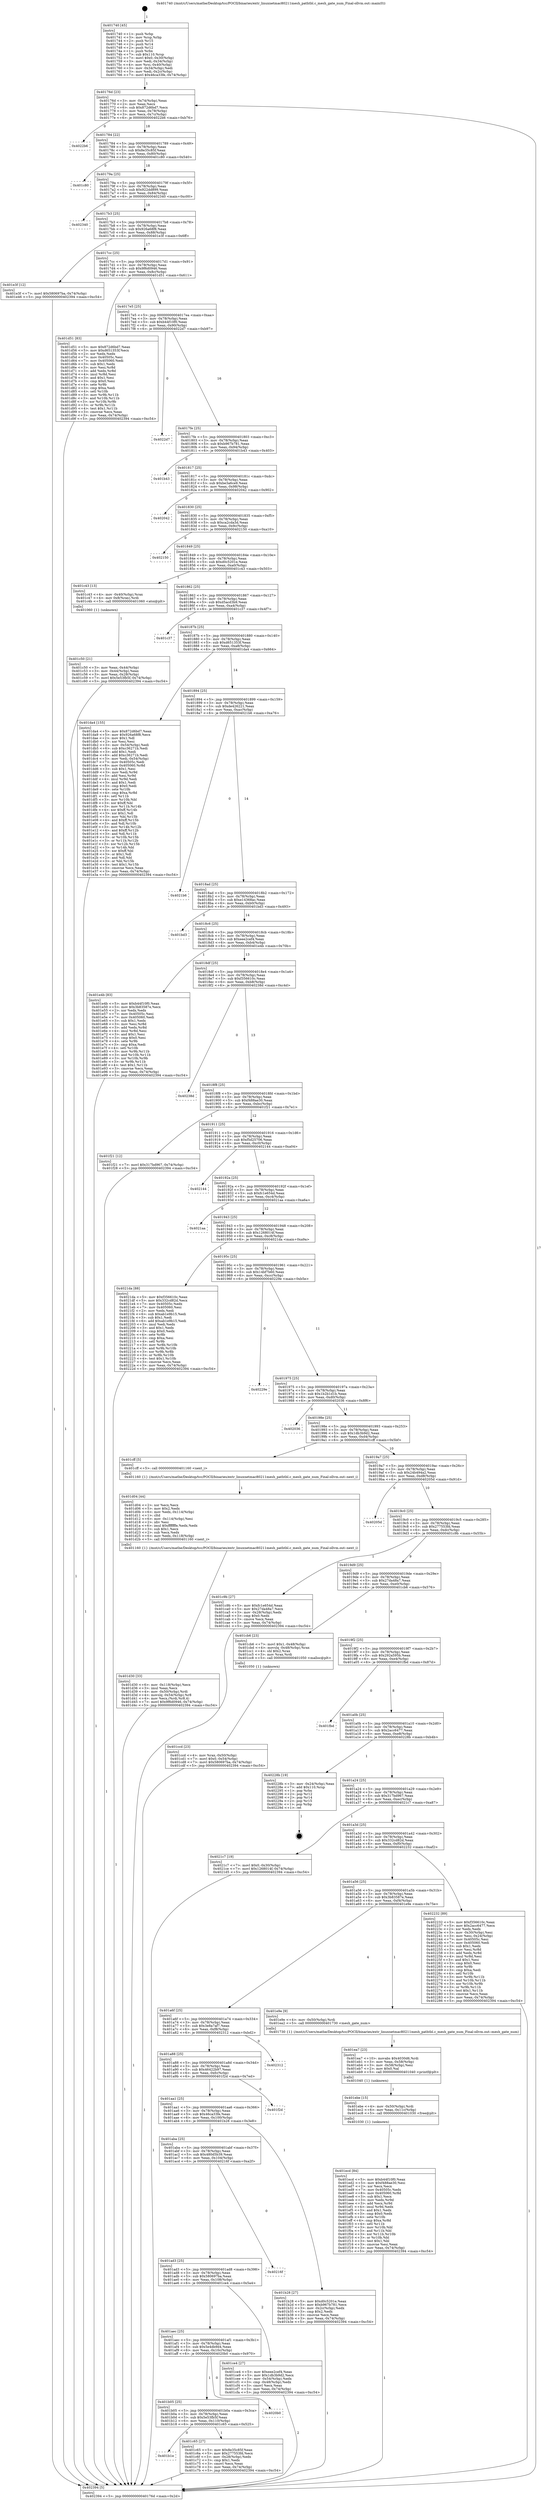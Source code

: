 digraph "0x401740" {
  label = "0x401740 (/mnt/c/Users/mathe/Desktop/tcc/POCII/binaries/extr_linuxnetmac80211mesh_pathtbl.c_mesh_gate_num_Final-ollvm.out::main(0))"
  labelloc = "t"
  node[shape=record]

  Entry [label="",width=0.3,height=0.3,shape=circle,fillcolor=black,style=filled]
  "0x40176d" [label="{
     0x40176d [23]\l
     | [instrs]\l
     &nbsp;&nbsp;0x40176d \<+3\>: mov -0x74(%rbp),%eax\l
     &nbsp;&nbsp;0x401770 \<+2\>: mov %eax,%ecx\l
     &nbsp;&nbsp;0x401772 \<+6\>: sub $0x872d6bd7,%ecx\l
     &nbsp;&nbsp;0x401778 \<+3\>: mov %eax,-0x78(%rbp)\l
     &nbsp;&nbsp;0x40177b \<+3\>: mov %ecx,-0x7c(%rbp)\l
     &nbsp;&nbsp;0x40177e \<+6\>: je 00000000004022b6 \<main+0xb76\>\l
  }"]
  "0x4022b6" [label="{
     0x4022b6\l
  }", style=dashed]
  "0x401784" [label="{
     0x401784 [22]\l
     | [instrs]\l
     &nbsp;&nbsp;0x401784 \<+5\>: jmp 0000000000401789 \<main+0x49\>\l
     &nbsp;&nbsp;0x401789 \<+3\>: mov -0x78(%rbp),%eax\l
     &nbsp;&nbsp;0x40178c \<+5\>: sub $0x8e35c85f,%eax\l
     &nbsp;&nbsp;0x401791 \<+3\>: mov %eax,-0x80(%rbp)\l
     &nbsp;&nbsp;0x401794 \<+6\>: je 0000000000401c80 \<main+0x540\>\l
  }"]
  Exit [label="",width=0.3,height=0.3,shape=circle,fillcolor=black,style=filled,peripheries=2]
  "0x401c80" [label="{
     0x401c80\l
  }", style=dashed]
  "0x40179a" [label="{
     0x40179a [25]\l
     | [instrs]\l
     &nbsp;&nbsp;0x40179a \<+5\>: jmp 000000000040179f \<main+0x5f\>\l
     &nbsp;&nbsp;0x40179f \<+3\>: mov -0x78(%rbp),%eax\l
     &nbsp;&nbsp;0x4017a2 \<+5\>: sub $0x922dd899,%eax\l
     &nbsp;&nbsp;0x4017a7 \<+6\>: mov %eax,-0x84(%rbp)\l
     &nbsp;&nbsp;0x4017ad \<+6\>: je 0000000000402340 \<main+0xc00\>\l
  }"]
  "0x401ecd" [label="{
     0x401ecd [84]\l
     | [instrs]\l
     &nbsp;&nbsp;0x401ecd \<+5\>: mov $0xb44f10f0,%eax\l
     &nbsp;&nbsp;0x401ed2 \<+5\>: mov $0xf488ae30,%esi\l
     &nbsp;&nbsp;0x401ed7 \<+2\>: xor %ecx,%ecx\l
     &nbsp;&nbsp;0x401ed9 \<+7\>: mov 0x40505c,%edx\l
     &nbsp;&nbsp;0x401ee0 \<+8\>: mov 0x405060,%r8d\l
     &nbsp;&nbsp;0x401ee8 \<+3\>: sub $0x1,%ecx\l
     &nbsp;&nbsp;0x401eeb \<+3\>: mov %edx,%r9d\l
     &nbsp;&nbsp;0x401eee \<+3\>: add %ecx,%r9d\l
     &nbsp;&nbsp;0x401ef1 \<+4\>: imul %r9d,%edx\l
     &nbsp;&nbsp;0x401ef5 \<+3\>: and $0x1,%edx\l
     &nbsp;&nbsp;0x401ef8 \<+3\>: cmp $0x0,%edx\l
     &nbsp;&nbsp;0x401efb \<+4\>: sete %r10b\l
     &nbsp;&nbsp;0x401eff \<+4\>: cmp $0xa,%r8d\l
     &nbsp;&nbsp;0x401f03 \<+4\>: setl %r11b\l
     &nbsp;&nbsp;0x401f07 \<+3\>: mov %r10b,%bl\l
     &nbsp;&nbsp;0x401f0a \<+3\>: and %r11b,%bl\l
     &nbsp;&nbsp;0x401f0d \<+3\>: xor %r11b,%r10b\l
     &nbsp;&nbsp;0x401f10 \<+3\>: or %r10b,%bl\l
     &nbsp;&nbsp;0x401f13 \<+3\>: test $0x1,%bl\l
     &nbsp;&nbsp;0x401f16 \<+3\>: cmovne %esi,%eax\l
     &nbsp;&nbsp;0x401f19 \<+3\>: mov %eax,-0x74(%rbp)\l
     &nbsp;&nbsp;0x401f1c \<+5\>: jmp 0000000000402394 \<main+0xc54\>\l
  }"]
  "0x402340" [label="{
     0x402340\l
  }", style=dashed]
  "0x4017b3" [label="{
     0x4017b3 [25]\l
     | [instrs]\l
     &nbsp;&nbsp;0x4017b3 \<+5\>: jmp 00000000004017b8 \<main+0x78\>\l
     &nbsp;&nbsp;0x4017b8 \<+3\>: mov -0x78(%rbp),%eax\l
     &nbsp;&nbsp;0x4017bb \<+5\>: sub $0x926a68f8,%eax\l
     &nbsp;&nbsp;0x4017c0 \<+6\>: mov %eax,-0x88(%rbp)\l
     &nbsp;&nbsp;0x4017c6 \<+6\>: je 0000000000401e3f \<main+0x6ff\>\l
  }"]
  "0x401ebe" [label="{
     0x401ebe [15]\l
     | [instrs]\l
     &nbsp;&nbsp;0x401ebe \<+4\>: mov -0x50(%rbp),%rdi\l
     &nbsp;&nbsp;0x401ec2 \<+6\>: mov %eax,-0x11c(%rbp)\l
     &nbsp;&nbsp;0x401ec8 \<+5\>: call 0000000000401030 \<free@plt\>\l
     | [calls]\l
     &nbsp;&nbsp;0x401030 \{1\} (unknown)\l
  }"]
  "0x401e3f" [label="{
     0x401e3f [12]\l
     | [instrs]\l
     &nbsp;&nbsp;0x401e3f \<+7\>: movl $0x580697ba,-0x74(%rbp)\l
     &nbsp;&nbsp;0x401e46 \<+5\>: jmp 0000000000402394 \<main+0xc54\>\l
  }"]
  "0x4017cc" [label="{
     0x4017cc [25]\l
     | [instrs]\l
     &nbsp;&nbsp;0x4017cc \<+5\>: jmp 00000000004017d1 \<main+0x91\>\l
     &nbsp;&nbsp;0x4017d1 \<+3\>: mov -0x78(%rbp),%eax\l
     &nbsp;&nbsp;0x4017d4 \<+5\>: sub $0x9f6d0946,%eax\l
     &nbsp;&nbsp;0x4017d9 \<+6\>: mov %eax,-0x8c(%rbp)\l
     &nbsp;&nbsp;0x4017df \<+6\>: je 0000000000401d51 \<main+0x611\>\l
  }"]
  "0x401ea7" [label="{
     0x401ea7 [23]\l
     | [instrs]\l
     &nbsp;&nbsp;0x401ea7 \<+10\>: movabs $0x4030d6,%rdi\l
     &nbsp;&nbsp;0x401eb1 \<+3\>: mov %eax,-0x58(%rbp)\l
     &nbsp;&nbsp;0x401eb4 \<+3\>: mov -0x58(%rbp),%esi\l
     &nbsp;&nbsp;0x401eb7 \<+2\>: mov $0x0,%al\l
     &nbsp;&nbsp;0x401eb9 \<+5\>: call 0000000000401040 \<printf@plt\>\l
     | [calls]\l
     &nbsp;&nbsp;0x401040 \{1\} (unknown)\l
  }"]
  "0x401d51" [label="{
     0x401d51 [83]\l
     | [instrs]\l
     &nbsp;&nbsp;0x401d51 \<+5\>: mov $0x872d6bd7,%eax\l
     &nbsp;&nbsp;0x401d56 \<+5\>: mov $0xd651353f,%ecx\l
     &nbsp;&nbsp;0x401d5b \<+2\>: xor %edx,%edx\l
     &nbsp;&nbsp;0x401d5d \<+7\>: mov 0x40505c,%esi\l
     &nbsp;&nbsp;0x401d64 \<+7\>: mov 0x405060,%edi\l
     &nbsp;&nbsp;0x401d6b \<+3\>: sub $0x1,%edx\l
     &nbsp;&nbsp;0x401d6e \<+3\>: mov %esi,%r8d\l
     &nbsp;&nbsp;0x401d71 \<+3\>: add %edx,%r8d\l
     &nbsp;&nbsp;0x401d74 \<+4\>: imul %r8d,%esi\l
     &nbsp;&nbsp;0x401d78 \<+3\>: and $0x1,%esi\l
     &nbsp;&nbsp;0x401d7b \<+3\>: cmp $0x0,%esi\l
     &nbsp;&nbsp;0x401d7e \<+4\>: sete %r9b\l
     &nbsp;&nbsp;0x401d82 \<+3\>: cmp $0xa,%edi\l
     &nbsp;&nbsp;0x401d85 \<+4\>: setl %r10b\l
     &nbsp;&nbsp;0x401d89 \<+3\>: mov %r9b,%r11b\l
     &nbsp;&nbsp;0x401d8c \<+3\>: and %r10b,%r11b\l
     &nbsp;&nbsp;0x401d8f \<+3\>: xor %r10b,%r9b\l
     &nbsp;&nbsp;0x401d92 \<+3\>: or %r9b,%r11b\l
     &nbsp;&nbsp;0x401d95 \<+4\>: test $0x1,%r11b\l
     &nbsp;&nbsp;0x401d99 \<+3\>: cmovne %ecx,%eax\l
     &nbsp;&nbsp;0x401d9c \<+3\>: mov %eax,-0x74(%rbp)\l
     &nbsp;&nbsp;0x401d9f \<+5\>: jmp 0000000000402394 \<main+0xc54\>\l
  }"]
  "0x4017e5" [label="{
     0x4017e5 [25]\l
     | [instrs]\l
     &nbsp;&nbsp;0x4017e5 \<+5\>: jmp 00000000004017ea \<main+0xaa\>\l
     &nbsp;&nbsp;0x4017ea \<+3\>: mov -0x78(%rbp),%eax\l
     &nbsp;&nbsp;0x4017ed \<+5\>: sub $0xb44f10f0,%eax\l
     &nbsp;&nbsp;0x4017f2 \<+6\>: mov %eax,-0x90(%rbp)\l
     &nbsp;&nbsp;0x4017f8 \<+6\>: je 00000000004022d7 \<main+0xb97\>\l
  }"]
  "0x401d30" [label="{
     0x401d30 [33]\l
     | [instrs]\l
     &nbsp;&nbsp;0x401d30 \<+6\>: mov -0x118(%rbp),%ecx\l
     &nbsp;&nbsp;0x401d36 \<+3\>: imul %eax,%ecx\l
     &nbsp;&nbsp;0x401d39 \<+4\>: mov -0x50(%rbp),%rdi\l
     &nbsp;&nbsp;0x401d3d \<+4\>: movslq -0x54(%rbp),%r8\l
     &nbsp;&nbsp;0x401d41 \<+4\>: mov %ecx,(%rdi,%r8,4)\l
     &nbsp;&nbsp;0x401d45 \<+7\>: movl $0x9f6d0946,-0x74(%rbp)\l
     &nbsp;&nbsp;0x401d4c \<+5\>: jmp 0000000000402394 \<main+0xc54\>\l
  }"]
  "0x4022d7" [label="{
     0x4022d7\l
  }", style=dashed]
  "0x4017fe" [label="{
     0x4017fe [25]\l
     | [instrs]\l
     &nbsp;&nbsp;0x4017fe \<+5\>: jmp 0000000000401803 \<main+0xc3\>\l
     &nbsp;&nbsp;0x401803 \<+3\>: mov -0x78(%rbp),%eax\l
     &nbsp;&nbsp;0x401806 \<+5\>: sub $0xb967b781,%eax\l
     &nbsp;&nbsp;0x40180b \<+6\>: mov %eax,-0x94(%rbp)\l
     &nbsp;&nbsp;0x401811 \<+6\>: je 0000000000401b43 \<main+0x403\>\l
  }"]
  "0x401d04" [label="{
     0x401d04 [44]\l
     | [instrs]\l
     &nbsp;&nbsp;0x401d04 \<+2\>: xor %ecx,%ecx\l
     &nbsp;&nbsp;0x401d06 \<+5\>: mov $0x2,%edx\l
     &nbsp;&nbsp;0x401d0b \<+6\>: mov %edx,-0x114(%rbp)\l
     &nbsp;&nbsp;0x401d11 \<+1\>: cltd\l
     &nbsp;&nbsp;0x401d12 \<+6\>: mov -0x114(%rbp),%esi\l
     &nbsp;&nbsp;0x401d18 \<+2\>: idiv %esi\l
     &nbsp;&nbsp;0x401d1a \<+6\>: imul $0xfffffffe,%edx,%edx\l
     &nbsp;&nbsp;0x401d20 \<+3\>: sub $0x1,%ecx\l
     &nbsp;&nbsp;0x401d23 \<+2\>: sub %ecx,%edx\l
     &nbsp;&nbsp;0x401d25 \<+6\>: mov %edx,-0x118(%rbp)\l
     &nbsp;&nbsp;0x401d2b \<+5\>: call 0000000000401160 \<next_i\>\l
     | [calls]\l
     &nbsp;&nbsp;0x401160 \{1\} (/mnt/c/Users/mathe/Desktop/tcc/POCII/binaries/extr_linuxnetmac80211mesh_pathtbl.c_mesh_gate_num_Final-ollvm.out::next_i)\l
  }"]
  "0x401b43" [label="{
     0x401b43\l
  }", style=dashed]
  "0x401817" [label="{
     0x401817 [25]\l
     | [instrs]\l
     &nbsp;&nbsp;0x401817 \<+5\>: jmp 000000000040181c \<main+0xdc\>\l
     &nbsp;&nbsp;0x40181c \<+3\>: mov -0x78(%rbp),%eax\l
     &nbsp;&nbsp;0x40181f \<+5\>: sub $0xbe3a6ce9,%eax\l
     &nbsp;&nbsp;0x401824 \<+6\>: mov %eax,-0x98(%rbp)\l
     &nbsp;&nbsp;0x40182a \<+6\>: je 0000000000402042 \<main+0x902\>\l
  }"]
  "0x401ccd" [label="{
     0x401ccd [23]\l
     | [instrs]\l
     &nbsp;&nbsp;0x401ccd \<+4\>: mov %rax,-0x50(%rbp)\l
     &nbsp;&nbsp;0x401cd1 \<+7\>: movl $0x0,-0x54(%rbp)\l
     &nbsp;&nbsp;0x401cd8 \<+7\>: movl $0x580697ba,-0x74(%rbp)\l
     &nbsp;&nbsp;0x401cdf \<+5\>: jmp 0000000000402394 \<main+0xc54\>\l
  }"]
  "0x402042" [label="{
     0x402042\l
  }", style=dashed]
  "0x401830" [label="{
     0x401830 [25]\l
     | [instrs]\l
     &nbsp;&nbsp;0x401830 \<+5\>: jmp 0000000000401835 \<main+0xf5\>\l
     &nbsp;&nbsp;0x401835 \<+3\>: mov -0x78(%rbp),%eax\l
     &nbsp;&nbsp;0x401838 \<+5\>: sub $0xca2cda3d,%eax\l
     &nbsp;&nbsp;0x40183d \<+6\>: mov %eax,-0x9c(%rbp)\l
     &nbsp;&nbsp;0x401843 \<+6\>: je 0000000000402150 \<main+0xa10\>\l
  }"]
  "0x401b1e" [label="{
     0x401b1e\l
  }", style=dashed]
  "0x402150" [label="{
     0x402150\l
  }", style=dashed]
  "0x401849" [label="{
     0x401849 [25]\l
     | [instrs]\l
     &nbsp;&nbsp;0x401849 \<+5\>: jmp 000000000040184e \<main+0x10e\>\l
     &nbsp;&nbsp;0x40184e \<+3\>: mov -0x78(%rbp),%eax\l
     &nbsp;&nbsp;0x401851 \<+5\>: sub $0xd0c5201e,%eax\l
     &nbsp;&nbsp;0x401856 \<+6\>: mov %eax,-0xa0(%rbp)\l
     &nbsp;&nbsp;0x40185c \<+6\>: je 0000000000401c43 \<main+0x503\>\l
  }"]
  "0x401c65" [label="{
     0x401c65 [27]\l
     | [instrs]\l
     &nbsp;&nbsp;0x401c65 \<+5\>: mov $0x8e35c85f,%eax\l
     &nbsp;&nbsp;0x401c6a \<+5\>: mov $0x277553fd,%ecx\l
     &nbsp;&nbsp;0x401c6f \<+3\>: mov -0x28(%rbp),%edx\l
     &nbsp;&nbsp;0x401c72 \<+3\>: cmp $0x1,%edx\l
     &nbsp;&nbsp;0x401c75 \<+3\>: cmovl %ecx,%eax\l
     &nbsp;&nbsp;0x401c78 \<+3\>: mov %eax,-0x74(%rbp)\l
     &nbsp;&nbsp;0x401c7b \<+5\>: jmp 0000000000402394 \<main+0xc54\>\l
  }"]
  "0x401c43" [label="{
     0x401c43 [13]\l
     | [instrs]\l
     &nbsp;&nbsp;0x401c43 \<+4\>: mov -0x40(%rbp),%rax\l
     &nbsp;&nbsp;0x401c47 \<+4\>: mov 0x8(%rax),%rdi\l
     &nbsp;&nbsp;0x401c4b \<+5\>: call 0000000000401060 \<atoi@plt\>\l
     | [calls]\l
     &nbsp;&nbsp;0x401060 \{1\} (unknown)\l
  }"]
  "0x401862" [label="{
     0x401862 [25]\l
     | [instrs]\l
     &nbsp;&nbsp;0x401862 \<+5\>: jmp 0000000000401867 \<main+0x127\>\l
     &nbsp;&nbsp;0x401867 \<+3\>: mov -0x78(%rbp),%eax\l
     &nbsp;&nbsp;0x40186a \<+5\>: sub $0xd5acd3b9,%eax\l
     &nbsp;&nbsp;0x40186f \<+6\>: mov %eax,-0xa4(%rbp)\l
     &nbsp;&nbsp;0x401875 \<+6\>: je 0000000000401c37 \<main+0x4f7\>\l
  }"]
  "0x401b05" [label="{
     0x401b05 [25]\l
     | [instrs]\l
     &nbsp;&nbsp;0x401b05 \<+5\>: jmp 0000000000401b0a \<main+0x3ca\>\l
     &nbsp;&nbsp;0x401b0a \<+3\>: mov -0x78(%rbp),%eax\l
     &nbsp;&nbsp;0x401b0d \<+5\>: sub $0x5e53fb5f,%eax\l
     &nbsp;&nbsp;0x401b12 \<+6\>: mov %eax,-0x110(%rbp)\l
     &nbsp;&nbsp;0x401b18 \<+6\>: je 0000000000401c65 \<main+0x525\>\l
  }"]
  "0x401c37" [label="{
     0x401c37\l
  }", style=dashed]
  "0x40187b" [label="{
     0x40187b [25]\l
     | [instrs]\l
     &nbsp;&nbsp;0x40187b \<+5\>: jmp 0000000000401880 \<main+0x140\>\l
     &nbsp;&nbsp;0x401880 \<+3\>: mov -0x78(%rbp),%eax\l
     &nbsp;&nbsp;0x401883 \<+5\>: sub $0xd651353f,%eax\l
     &nbsp;&nbsp;0x401888 \<+6\>: mov %eax,-0xa8(%rbp)\l
     &nbsp;&nbsp;0x40188e \<+6\>: je 0000000000401da4 \<main+0x664\>\l
  }"]
  "0x4020b0" [label="{
     0x4020b0\l
  }", style=dashed]
  "0x401da4" [label="{
     0x401da4 [155]\l
     | [instrs]\l
     &nbsp;&nbsp;0x401da4 \<+5\>: mov $0x872d6bd7,%eax\l
     &nbsp;&nbsp;0x401da9 \<+5\>: mov $0x926a68f8,%ecx\l
     &nbsp;&nbsp;0x401dae \<+2\>: mov $0x1,%dl\l
     &nbsp;&nbsp;0x401db0 \<+2\>: xor %esi,%esi\l
     &nbsp;&nbsp;0x401db2 \<+3\>: mov -0x54(%rbp),%edi\l
     &nbsp;&nbsp;0x401db5 \<+6\>: sub $0xc36271b,%edi\l
     &nbsp;&nbsp;0x401dbb \<+3\>: add $0x1,%edi\l
     &nbsp;&nbsp;0x401dbe \<+6\>: add $0xc36271b,%edi\l
     &nbsp;&nbsp;0x401dc4 \<+3\>: mov %edi,-0x54(%rbp)\l
     &nbsp;&nbsp;0x401dc7 \<+7\>: mov 0x40505c,%edi\l
     &nbsp;&nbsp;0x401dce \<+8\>: mov 0x405060,%r8d\l
     &nbsp;&nbsp;0x401dd6 \<+3\>: sub $0x1,%esi\l
     &nbsp;&nbsp;0x401dd9 \<+3\>: mov %edi,%r9d\l
     &nbsp;&nbsp;0x401ddc \<+3\>: add %esi,%r9d\l
     &nbsp;&nbsp;0x401ddf \<+4\>: imul %r9d,%edi\l
     &nbsp;&nbsp;0x401de3 \<+3\>: and $0x1,%edi\l
     &nbsp;&nbsp;0x401de6 \<+3\>: cmp $0x0,%edi\l
     &nbsp;&nbsp;0x401de9 \<+4\>: sete %r10b\l
     &nbsp;&nbsp;0x401ded \<+4\>: cmp $0xa,%r8d\l
     &nbsp;&nbsp;0x401df1 \<+4\>: setl %r11b\l
     &nbsp;&nbsp;0x401df5 \<+3\>: mov %r10b,%bl\l
     &nbsp;&nbsp;0x401df8 \<+3\>: xor $0xff,%bl\l
     &nbsp;&nbsp;0x401dfb \<+3\>: mov %r11b,%r14b\l
     &nbsp;&nbsp;0x401dfe \<+4\>: xor $0xff,%r14b\l
     &nbsp;&nbsp;0x401e02 \<+3\>: xor $0x1,%dl\l
     &nbsp;&nbsp;0x401e05 \<+3\>: mov %bl,%r15b\l
     &nbsp;&nbsp;0x401e08 \<+4\>: and $0xff,%r15b\l
     &nbsp;&nbsp;0x401e0c \<+3\>: and %dl,%r10b\l
     &nbsp;&nbsp;0x401e0f \<+3\>: mov %r14b,%r12b\l
     &nbsp;&nbsp;0x401e12 \<+4\>: and $0xff,%r12b\l
     &nbsp;&nbsp;0x401e16 \<+3\>: and %dl,%r11b\l
     &nbsp;&nbsp;0x401e19 \<+3\>: or %r10b,%r15b\l
     &nbsp;&nbsp;0x401e1c \<+3\>: or %r11b,%r12b\l
     &nbsp;&nbsp;0x401e1f \<+3\>: xor %r12b,%r15b\l
     &nbsp;&nbsp;0x401e22 \<+3\>: or %r14b,%bl\l
     &nbsp;&nbsp;0x401e25 \<+3\>: xor $0xff,%bl\l
     &nbsp;&nbsp;0x401e28 \<+3\>: or $0x1,%dl\l
     &nbsp;&nbsp;0x401e2b \<+2\>: and %dl,%bl\l
     &nbsp;&nbsp;0x401e2d \<+3\>: or %bl,%r15b\l
     &nbsp;&nbsp;0x401e30 \<+4\>: test $0x1,%r15b\l
     &nbsp;&nbsp;0x401e34 \<+3\>: cmovne %ecx,%eax\l
     &nbsp;&nbsp;0x401e37 \<+3\>: mov %eax,-0x74(%rbp)\l
     &nbsp;&nbsp;0x401e3a \<+5\>: jmp 0000000000402394 \<main+0xc54\>\l
  }"]
  "0x401894" [label="{
     0x401894 [25]\l
     | [instrs]\l
     &nbsp;&nbsp;0x401894 \<+5\>: jmp 0000000000401899 \<main+0x159\>\l
     &nbsp;&nbsp;0x401899 \<+3\>: mov -0x78(%rbp),%eax\l
     &nbsp;&nbsp;0x40189c \<+5\>: sub $0xde426221,%eax\l
     &nbsp;&nbsp;0x4018a1 \<+6\>: mov %eax,-0xac(%rbp)\l
     &nbsp;&nbsp;0x4018a7 \<+6\>: je 00000000004021b6 \<main+0xa76\>\l
  }"]
  "0x401aec" [label="{
     0x401aec [25]\l
     | [instrs]\l
     &nbsp;&nbsp;0x401aec \<+5\>: jmp 0000000000401af1 \<main+0x3b1\>\l
     &nbsp;&nbsp;0x401af1 \<+3\>: mov -0x78(%rbp),%eax\l
     &nbsp;&nbsp;0x401af4 \<+5\>: sub $0x5e4db9d4,%eax\l
     &nbsp;&nbsp;0x401af9 \<+6\>: mov %eax,-0x10c(%rbp)\l
     &nbsp;&nbsp;0x401aff \<+6\>: je 00000000004020b0 \<main+0x970\>\l
  }"]
  "0x4021b6" [label="{
     0x4021b6\l
  }", style=dashed]
  "0x4018ad" [label="{
     0x4018ad [25]\l
     | [instrs]\l
     &nbsp;&nbsp;0x4018ad \<+5\>: jmp 00000000004018b2 \<main+0x172\>\l
     &nbsp;&nbsp;0x4018b2 \<+3\>: mov -0x78(%rbp),%eax\l
     &nbsp;&nbsp;0x4018b5 \<+5\>: sub $0xe14368ac,%eax\l
     &nbsp;&nbsp;0x4018ba \<+6\>: mov %eax,-0xb0(%rbp)\l
     &nbsp;&nbsp;0x4018c0 \<+6\>: je 0000000000401bd3 \<main+0x493\>\l
  }"]
  "0x401ce4" [label="{
     0x401ce4 [27]\l
     | [instrs]\l
     &nbsp;&nbsp;0x401ce4 \<+5\>: mov $0xeee2cef4,%eax\l
     &nbsp;&nbsp;0x401ce9 \<+5\>: mov $0x1db3b9d2,%ecx\l
     &nbsp;&nbsp;0x401cee \<+3\>: mov -0x54(%rbp),%edx\l
     &nbsp;&nbsp;0x401cf1 \<+3\>: cmp -0x48(%rbp),%edx\l
     &nbsp;&nbsp;0x401cf4 \<+3\>: cmovl %ecx,%eax\l
     &nbsp;&nbsp;0x401cf7 \<+3\>: mov %eax,-0x74(%rbp)\l
     &nbsp;&nbsp;0x401cfa \<+5\>: jmp 0000000000402394 \<main+0xc54\>\l
  }"]
  "0x401bd3" [label="{
     0x401bd3\l
  }", style=dashed]
  "0x4018c6" [label="{
     0x4018c6 [25]\l
     | [instrs]\l
     &nbsp;&nbsp;0x4018c6 \<+5\>: jmp 00000000004018cb \<main+0x18b\>\l
     &nbsp;&nbsp;0x4018cb \<+3\>: mov -0x78(%rbp),%eax\l
     &nbsp;&nbsp;0x4018ce \<+5\>: sub $0xeee2cef4,%eax\l
     &nbsp;&nbsp;0x4018d3 \<+6\>: mov %eax,-0xb4(%rbp)\l
     &nbsp;&nbsp;0x4018d9 \<+6\>: je 0000000000401e4b \<main+0x70b\>\l
  }"]
  "0x401ad3" [label="{
     0x401ad3 [25]\l
     | [instrs]\l
     &nbsp;&nbsp;0x401ad3 \<+5\>: jmp 0000000000401ad8 \<main+0x398\>\l
     &nbsp;&nbsp;0x401ad8 \<+3\>: mov -0x78(%rbp),%eax\l
     &nbsp;&nbsp;0x401adb \<+5\>: sub $0x580697ba,%eax\l
     &nbsp;&nbsp;0x401ae0 \<+6\>: mov %eax,-0x108(%rbp)\l
     &nbsp;&nbsp;0x401ae6 \<+6\>: je 0000000000401ce4 \<main+0x5a4\>\l
  }"]
  "0x401e4b" [label="{
     0x401e4b [83]\l
     | [instrs]\l
     &nbsp;&nbsp;0x401e4b \<+5\>: mov $0xb44f10f0,%eax\l
     &nbsp;&nbsp;0x401e50 \<+5\>: mov $0x3b83587e,%ecx\l
     &nbsp;&nbsp;0x401e55 \<+2\>: xor %edx,%edx\l
     &nbsp;&nbsp;0x401e57 \<+7\>: mov 0x40505c,%esi\l
     &nbsp;&nbsp;0x401e5e \<+7\>: mov 0x405060,%edi\l
     &nbsp;&nbsp;0x401e65 \<+3\>: sub $0x1,%edx\l
     &nbsp;&nbsp;0x401e68 \<+3\>: mov %esi,%r8d\l
     &nbsp;&nbsp;0x401e6b \<+3\>: add %edx,%r8d\l
     &nbsp;&nbsp;0x401e6e \<+4\>: imul %r8d,%esi\l
     &nbsp;&nbsp;0x401e72 \<+3\>: and $0x1,%esi\l
     &nbsp;&nbsp;0x401e75 \<+3\>: cmp $0x0,%esi\l
     &nbsp;&nbsp;0x401e78 \<+4\>: sete %r9b\l
     &nbsp;&nbsp;0x401e7c \<+3\>: cmp $0xa,%edi\l
     &nbsp;&nbsp;0x401e7f \<+4\>: setl %r10b\l
     &nbsp;&nbsp;0x401e83 \<+3\>: mov %r9b,%r11b\l
     &nbsp;&nbsp;0x401e86 \<+3\>: and %r10b,%r11b\l
     &nbsp;&nbsp;0x401e89 \<+3\>: xor %r10b,%r9b\l
     &nbsp;&nbsp;0x401e8c \<+3\>: or %r9b,%r11b\l
     &nbsp;&nbsp;0x401e8f \<+4\>: test $0x1,%r11b\l
     &nbsp;&nbsp;0x401e93 \<+3\>: cmovne %ecx,%eax\l
     &nbsp;&nbsp;0x401e96 \<+3\>: mov %eax,-0x74(%rbp)\l
     &nbsp;&nbsp;0x401e99 \<+5\>: jmp 0000000000402394 \<main+0xc54\>\l
  }"]
  "0x4018df" [label="{
     0x4018df [25]\l
     | [instrs]\l
     &nbsp;&nbsp;0x4018df \<+5\>: jmp 00000000004018e4 \<main+0x1a4\>\l
     &nbsp;&nbsp;0x4018e4 \<+3\>: mov -0x78(%rbp),%eax\l
     &nbsp;&nbsp;0x4018e7 \<+5\>: sub $0xf356610c,%eax\l
     &nbsp;&nbsp;0x4018ec \<+6\>: mov %eax,-0xb8(%rbp)\l
     &nbsp;&nbsp;0x4018f2 \<+6\>: je 000000000040238d \<main+0xc4d\>\l
  }"]
  "0x40216f" [label="{
     0x40216f\l
  }", style=dashed]
  "0x40238d" [label="{
     0x40238d\l
  }", style=dashed]
  "0x4018f8" [label="{
     0x4018f8 [25]\l
     | [instrs]\l
     &nbsp;&nbsp;0x4018f8 \<+5\>: jmp 00000000004018fd \<main+0x1bd\>\l
     &nbsp;&nbsp;0x4018fd \<+3\>: mov -0x78(%rbp),%eax\l
     &nbsp;&nbsp;0x401900 \<+5\>: sub $0xf488ae30,%eax\l
     &nbsp;&nbsp;0x401905 \<+6\>: mov %eax,-0xbc(%rbp)\l
     &nbsp;&nbsp;0x40190b \<+6\>: je 0000000000401f21 \<main+0x7e1\>\l
  }"]
  "0x401c50" [label="{
     0x401c50 [21]\l
     | [instrs]\l
     &nbsp;&nbsp;0x401c50 \<+3\>: mov %eax,-0x44(%rbp)\l
     &nbsp;&nbsp;0x401c53 \<+3\>: mov -0x44(%rbp),%eax\l
     &nbsp;&nbsp;0x401c56 \<+3\>: mov %eax,-0x28(%rbp)\l
     &nbsp;&nbsp;0x401c59 \<+7\>: movl $0x5e53fb5f,-0x74(%rbp)\l
     &nbsp;&nbsp;0x401c60 \<+5\>: jmp 0000000000402394 \<main+0xc54\>\l
  }"]
  "0x401f21" [label="{
     0x401f21 [12]\l
     | [instrs]\l
     &nbsp;&nbsp;0x401f21 \<+7\>: movl $0x317bd967,-0x74(%rbp)\l
     &nbsp;&nbsp;0x401f28 \<+5\>: jmp 0000000000402394 \<main+0xc54\>\l
  }"]
  "0x401911" [label="{
     0x401911 [25]\l
     | [instrs]\l
     &nbsp;&nbsp;0x401911 \<+5\>: jmp 0000000000401916 \<main+0x1d6\>\l
     &nbsp;&nbsp;0x401916 \<+3\>: mov -0x78(%rbp),%eax\l
     &nbsp;&nbsp;0x401919 \<+5\>: sub $0xf5d25706,%eax\l
     &nbsp;&nbsp;0x40191e \<+6\>: mov %eax,-0xc0(%rbp)\l
     &nbsp;&nbsp;0x401924 \<+6\>: je 0000000000402144 \<main+0xa04\>\l
  }"]
  "0x401740" [label="{
     0x401740 [45]\l
     | [instrs]\l
     &nbsp;&nbsp;0x401740 \<+1\>: push %rbp\l
     &nbsp;&nbsp;0x401741 \<+3\>: mov %rsp,%rbp\l
     &nbsp;&nbsp;0x401744 \<+2\>: push %r15\l
     &nbsp;&nbsp;0x401746 \<+2\>: push %r14\l
     &nbsp;&nbsp;0x401748 \<+2\>: push %r12\l
     &nbsp;&nbsp;0x40174a \<+1\>: push %rbx\l
     &nbsp;&nbsp;0x40174b \<+7\>: sub $0x110,%rsp\l
     &nbsp;&nbsp;0x401752 \<+7\>: movl $0x0,-0x30(%rbp)\l
     &nbsp;&nbsp;0x401759 \<+3\>: mov %edi,-0x34(%rbp)\l
     &nbsp;&nbsp;0x40175c \<+4\>: mov %rsi,-0x40(%rbp)\l
     &nbsp;&nbsp;0x401760 \<+3\>: mov -0x34(%rbp),%edi\l
     &nbsp;&nbsp;0x401763 \<+3\>: mov %edi,-0x2c(%rbp)\l
     &nbsp;&nbsp;0x401766 \<+7\>: movl $0x46ca33fe,-0x74(%rbp)\l
  }"]
  "0x402144" [label="{
     0x402144\l
  }", style=dashed]
  "0x40192a" [label="{
     0x40192a [25]\l
     | [instrs]\l
     &nbsp;&nbsp;0x40192a \<+5\>: jmp 000000000040192f \<main+0x1ef\>\l
     &nbsp;&nbsp;0x40192f \<+3\>: mov -0x78(%rbp),%eax\l
     &nbsp;&nbsp;0x401932 \<+5\>: sub $0xfc1e654d,%eax\l
     &nbsp;&nbsp;0x401937 \<+6\>: mov %eax,-0xc4(%rbp)\l
     &nbsp;&nbsp;0x40193d \<+6\>: je 00000000004021aa \<main+0xa6a\>\l
  }"]
  "0x402394" [label="{
     0x402394 [5]\l
     | [instrs]\l
     &nbsp;&nbsp;0x402394 \<+5\>: jmp 000000000040176d \<main+0x2d\>\l
  }"]
  "0x4021aa" [label="{
     0x4021aa\l
  }", style=dashed]
  "0x401943" [label="{
     0x401943 [25]\l
     | [instrs]\l
     &nbsp;&nbsp;0x401943 \<+5\>: jmp 0000000000401948 \<main+0x208\>\l
     &nbsp;&nbsp;0x401948 \<+3\>: mov -0x78(%rbp),%eax\l
     &nbsp;&nbsp;0x40194b \<+5\>: sub $0x1268014f,%eax\l
     &nbsp;&nbsp;0x401950 \<+6\>: mov %eax,-0xc8(%rbp)\l
     &nbsp;&nbsp;0x401956 \<+6\>: je 00000000004021da \<main+0xa9a\>\l
  }"]
  "0x401aba" [label="{
     0x401aba [25]\l
     | [instrs]\l
     &nbsp;&nbsp;0x401aba \<+5\>: jmp 0000000000401abf \<main+0x37f\>\l
     &nbsp;&nbsp;0x401abf \<+3\>: mov -0x78(%rbp),%eax\l
     &nbsp;&nbsp;0x401ac2 \<+5\>: sub $0x480d5b39,%eax\l
     &nbsp;&nbsp;0x401ac7 \<+6\>: mov %eax,-0x104(%rbp)\l
     &nbsp;&nbsp;0x401acd \<+6\>: je 000000000040216f \<main+0xa2f\>\l
  }"]
  "0x4021da" [label="{
     0x4021da [88]\l
     | [instrs]\l
     &nbsp;&nbsp;0x4021da \<+5\>: mov $0xf356610c,%eax\l
     &nbsp;&nbsp;0x4021df \<+5\>: mov $0x332cd82d,%ecx\l
     &nbsp;&nbsp;0x4021e4 \<+7\>: mov 0x40505c,%edx\l
     &nbsp;&nbsp;0x4021eb \<+7\>: mov 0x405060,%esi\l
     &nbsp;&nbsp;0x4021f2 \<+2\>: mov %edx,%edi\l
     &nbsp;&nbsp;0x4021f4 \<+6\>: sub $0xab1e9b15,%edi\l
     &nbsp;&nbsp;0x4021fa \<+3\>: sub $0x1,%edi\l
     &nbsp;&nbsp;0x4021fd \<+6\>: add $0xab1e9b15,%edi\l
     &nbsp;&nbsp;0x402203 \<+3\>: imul %edi,%edx\l
     &nbsp;&nbsp;0x402206 \<+3\>: and $0x1,%edx\l
     &nbsp;&nbsp;0x402209 \<+3\>: cmp $0x0,%edx\l
     &nbsp;&nbsp;0x40220c \<+4\>: sete %r8b\l
     &nbsp;&nbsp;0x402210 \<+3\>: cmp $0xa,%esi\l
     &nbsp;&nbsp;0x402213 \<+4\>: setl %r9b\l
     &nbsp;&nbsp;0x402217 \<+3\>: mov %r8b,%r10b\l
     &nbsp;&nbsp;0x40221a \<+3\>: and %r9b,%r10b\l
     &nbsp;&nbsp;0x40221d \<+3\>: xor %r9b,%r8b\l
     &nbsp;&nbsp;0x402220 \<+3\>: or %r8b,%r10b\l
     &nbsp;&nbsp;0x402223 \<+4\>: test $0x1,%r10b\l
     &nbsp;&nbsp;0x402227 \<+3\>: cmovne %ecx,%eax\l
     &nbsp;&nbsp;0x40222a \<+3\>: mov %eax,-0x74(%rbp)\l
     &nbsp;&nbsp;0x40222d \<+5\>: jmp 0000000000402394 \<main+0xc54\>\l
  }"]
  "0x40195c" [label="{
     0x40195c [25]\l
     | [instrs]\l
     &nbsp;&nbsp;0x40195c \<+5\>: jmp 0000000000401961 \<main+0x221\>\l
     &nbsp;&nbsp;0x401961 \<+3\>: mov -0x78(%rbp),%eax\l
     &nbsp;&nbsp;0x401964 \<+5\>: sub $0x14bf7b60,%eax\l
     &nbsp;&nbsp;0x401969 \<+6\>: mov %eax,-0xcc(%rbp)\l
     &nbsp;&nbsp;0x40196f \<+6\>: je 000000000040229e \<main+0xb5e\>\l
  }"]
  "0x401b28" [label="{
     0x401b28 [27]\l
     | [instrs]\l
     &nbsp;&nbsp;0x401b28 \<+5\>: mov $0xd0c5201e,%eax\l
     &nbsp;&nbsp;0x401b2d \<+5\>: mov $0xb967b781,%ecx\l
     &nbsp;&nbsp;0x401b32 \<+3\>: mov -0x2c(%rbp),%edx\l
     &nbsp;&nbsp;0x401b35 \<+3\>: cmp $0x2,%edx\l
     &nbsp;&nbsp;0x401b38 \<+3\>: cmovne %ecx,%eax\l
     &nbsp;&nbsp;0x401b3b \<+3\>: mov %eax,-0x74(%rbp)\l
     &nbsp;&nbsp;0x401b3e \<+5\>: jmp 0000000000402394 \<main+0xc54\>\l
  }"]
  "0x40229e" [label="{
     0x40229e\l
  }", style=dashed]
  "0x401975" [label="{
     0x401975 [25]\l
     | [instrs]\l
     &nbsp;&nbsp;0x401975 \<+5\>: jmp 000000000040197a \<main+0x23a\>\l
     &nbsp;&nbsp;0x40197a \<+3\>: mov -0x78(%rbp),%eax\l
     &nbsp;&nbsp;0x40197d \<+5\>: sub $0x1b2b1d1b,%eax\l
     &nbsp;&nbsp;0x401982 \<+6\>: mov %eax,-0xd0(%rbp)\l
     &nbsp;&nbsp;0x401988 \<+6\>: je 0000000000402036 \<main+0x8f6\>\l
  }"]
  "0x401aa1" [label="{
     0x401aa1 [25]\l
     | [instrs]\l
     &nbsp;&nbsp;0x401aa1 \<+5\>: jmp 0000000000401aa6 \<main+0x366\>\l
     &nbsp;&nbsp;0x401aa6 \<+3\>: mov -0x78(%rbp),%eax\l
     &nbsp;&nbsp;0x401aa9 \<+5\>: sub $0x46ca33fe,%eax\l
     &nbsp;&nbsp;0x401aae \<+6\>: mov %eax,-0x100(%rbp)\l
     &nbsp;&nbsp;0x401ab4 \<+6\>: je 0000000000401b28 \<main+0x3e8\>\l
  }"]
  "0x402036" [label="{
     0x402036\l
  }", style=dashed]
  "0x40198e" [label="{
     0x40198e [25]\l
     | [instrs]\l
     &nbsp;&nbsp;0x40198e \<+5\>: jmp 0000000000401993 \<main+0x253\>\l
     &nbsp;&nbsp;0x401993 \<+3\>: mov -0x78(%rbp),%eax\l
     &nbsp;&nbsp;0x401996 \<+5\>: sub $0x1db3b9d2,%eax\l
     &nbsp;&nbsp;0x40199b \<+6\>: mov %eax,-0xd4(%rbp)\l
     &nbsp;&nbsp;0x4019a1 \<+6\>: je 0000000000401cff \<main+0x5bf\>\l
  }"]
  "0x401f2d" [label="{
     0x401f2d\l
  }", style=dashed]
  "0x401cff" [label="{
     0x401cff [5]\l
     | [instrs]\l
     &nbsp;&nbsp;0x401cff \<+5\>: call 0000000000401160 \<next_i\>\l
     | [calls]\l
     &nbsp;&nbsp;0x401160 \{1\} (/mnt/c/Users/mathe/Desktop/tcc/POCII/binaries/extr_linuxnetmac80211mesh_pathtbl.c_mesh_gate_num_Final-ollvm.out::next_i)\l
  }"]
  "0x4019a7" [label="{
     0x4019a7 [25]\l
     | [instrs]\l
     &nbsp;&nbsp;0x4019a7 \<+5\>: jmp 00000000004019ac \<main+0x26c\>\l
     &nbsp;&nbsp;0x4019ac \<+3\>: mov -0x78(%rbp),%eax\l
     &nbsp;&nbsp;0x4019af \<+5\>: sub $0x24b494a2,%eax\l
     &nbsp;&nbsp;0x4019b4 \<+6\>: mov %eax,-0xd8(%rbp)\l
     &nbsp;&nbsp;0x4019ba \<+6\>: je 000000000040205d \<main+0x91d\>\l
  }"]
  "0x401a88" [label="{
     0x401a88 [25]\l
     | [instrs]\l
     &nbsp;&nbsp;0x401a88 \<+5\>: jmp 0000000000401a8d \<main+0x34d\>\l
     &nbsp;&nbsp;0x401a8d \<+3\>: mov -0x78(%rbp),%eax\l
     &nbsp;&nbsp;0x401a90 \<+5\>: sub $0x46422b97,%eax\l
     &nbsp;&nbsp;0x401a95 \<+6\>: mov %eax,-0xfc(%rbp)\l
     &nbsp;&nbsp;0x401a9b \<+6\>: je 0000000000401f2d \<main+0x7ed\>\l
  }"]
  "0x40205d" [label="{
     0x40205d\l
  }", style=dashed]
  "0x4019c0" [label="{
     0x4019c0 [25]\l
     | [instrs]\l
     &nbsp;&nbsp;0x4019c0 \<+5\>: jmp 00000000004019c5 \<main+0x285\>\l
     &nbsp;&nbsp;0x4019c5 \<+3\>: mov -0x78(%rbp),%eax\l
     &nbsp;&nbsp;0x4019c8 \<+5\>: sub $0x277553fd,%eax\l
     &nbsp;&nbsp;0x4019cd \<+6\>: mov %eax,-0xdc(%rbp)\l
     &nbsp;&nbsp;0x4019d3 \<+6\>: je 0000000000401c9b \<main+0x55b\>\l
  }"]
  "0x402312" [label="{
     0x402312\l
  }", style=dashed]
  "0x401c9b" [label="{
     0x401c9b [27]\l
     | [instrs]\l
     &nbsp;&nbsp;0x401c9b \<+5\>: mov $0xfc1e654d,%eax\l
     &nbsp;&nbsp;0x401ca0 \<+5\>: mov $0x27da48a7,%ecx\l
     &nbsp;&nbsp;0x401ca5 \<+3\>: mov -0x28(%rbp),%edx\l
     &nbsp;&nbsp;0x401ca8 \<+3\>: cmp $0x0,%edx\l
     &nbsp;&nbsp;0x401cab \<+3\>: cmove %ecx,%eax\l
     &nbsp;&nbsp;0x401cae \<+3\>: mov %eax,-0x74(%rbp)\l
     &nbsp;&nbsp;0x401cb1 \<+5\>: jmp 0000000000402394 \<main+0xc54\>\l
  }"]
  "0x4019d9" [label="{
     0x4019d9 [25]\l
     | [instrs]\l
     &nbsp;&nbsp;0x4019d9 \<+5\>: jmp 00000000004019de \<main+0x29e\>\l
     &nbsp;&nbsp;0x4019de \<+3\>: mov -0x78(%rbp),%eax\l
     &nbsp;&nbsp;0x4019e1 \<+5\>: sub $0x27da48a7,%eax\l
     &nbsp;&nbsp;0x4019e6 \<+6\>: mov %eax,-0xe0(%rbp)\l
     &nbsp;&nbsp;0x4019ec \<+6\>: je 0000000000401cb6 \<main+0x576\>\l
  }"]
  "0x401a6f" [label="{
     0x401a6f [25]\l
     | [instrs]\l
     &nbsp;&nbsp;0x401a6f \<+5\>: jmp 0000000000401a74 \<main+0x334\>\l
     &nbsp;&nbsp;0x401a74 \<+3\>: mov -0x78(%rbp),%eax\l
     &nbsp;&nbsp;0x401a77 \<+5\>: sub $0x3e8a7af7,%eax\l
     &nbsp;&nbsp;0x401a7c \<+6\>: mov %eax,-0xf8(%rbp)\l
     &nbsp;&nbsp;0x401a82 \<+6\>: je 0000000000402312 \<main+0xbd2\>\l
  }"]
  "0x401cb6" [label="{
     0x401cb6 [23]\l
     | [instrs]\l
     &nbsp;&nbsp;0x401cb6 \<+7\>: movl $0x1,-0x48(%rbp)\l
     &nbsp;&nbsp;0x401cbd \<+4\>: movslq -0x48(%rbp),%rax\l
     &nbsp;&nbsp;0x401cc1 \<+4\>: shl $0x2,%rax\l
     &nbsp;&nbsp;0x401cc5 \<+3\>: mov %rax,%rdi\l
     &nbsp;&nbsp;0x401cc8 \<+5\>: call 0000000000401050 \<malloc@plt\>\l
     | [calls]\l
     &nbsp;&nbsp;0x401050 \{1\} (unknown)\l
  }"]
  "0x4019f2" [label="{
     0x4019f2 [25]\l
     | [instrs]\l
     &nbsp;&nbsp;0x4019f2 \<+5\>: jmp 00000000004019f7 \<main+0x2b7\>\l
     &nbsp;&nbsp;0x4019f7 \<+3\>: mov -0x78(%rbp),%eax\l
     &nbsp;&nbsp;0x4019fa \<+5\>: sub $0x292a595b,%eax\l
     &nbsp;&nbsp;0x4019ff \<+6\>: mov %eax,-0xe4(%rbp)\l
     &nbsp;&nbsp;0x401a05 \<+6\>: je 0000000000401fbd \<main+0x87d\>\l
  }"]
  "0x401e9e" [label="{
     0x401e9e [9]\l
     | [instrs]\l
     &nbsp;&nbsp;0x401e9e \<+4\>: mov -0x50(%rbp),%rdi\l
     &nbsp;&nbsp;0x401ea2 \<+5\>: call 0000000000401730 \<mesh_gate_num\>\l
     | [calls]\l
     &nbsp;&nbsp;0x401730 \{1\} (/mnt/c/Users/mathe/Desktop/tcc/POCII/binaries/extr_linuxnetmac80211mesh_pathtbl.c_mesh_gate_num_Final-ollvm.out::mesh_gate_num)\l
  }"]
  "0x401fbd" [label="{
     0x401fbd\l
  }", style=dashed]
  "0x401a0b" [label="{
     0x401a0b [25]\l
     | [instrs]\l
     &nbsp;&nbsp;0x401a0b \<+5\>: jmp 0000000000401a10 \<main+0x2d0\>\l
     &nbsp;&nbsp;0x401a10 \<+3\>: mov -0x78(%rbp),%eax\l
     &nbsp;&nbsp;0x401a13 \<+5\>: sub $0x2acc6477,%eax\l
     &nbsp;&nbsp;0x401a18 \<+6\>: mov %eax,-0xe8(%rbp)\l
     &nbsp;&nbsp;0x401a1e \<+6\>: je 000000000040228b \<main+0xb4b\>\l
  }"]
  "0x401a56" [label="{
     0x401a56 [25]\l
     | [instrs]\l
     &nbsp;&nbsp;0x401a56 \<+5\>: jmp 0000000000401a5b \<main+0x31b\>\l
     &nbsp;&nbsp;0x401a5b \<+3\>: mov -0x78(%rbp),%eax\l
     &nbsp;&nbsp;0x401a5e \<+5\>: sub $0x3b83587e,%eax\l
     &nbsp;&nbsp;0x401a63 \<+6\>: mov %eax,-0xf4(%rbp)\l
     &nbsp;&nbsp;0x401a69 \<+6\>: je 0000000000401e9e \<main+0x75e\>\l
  }"]
  "0x40228b" [label="{
     0x40228b [19]\l
     | [instrs]\l
     &nbsp;&nbsp;0x40228b \<+3\>: mov -0x24(%rbp),%eax\l
     &nbsp;&nbsp;0x40228e \<+7\>: add $0x110,%rsp\l
     &nbsp;&nbsp;0x402295 \<+1\>: pop %rbx\l
     &nbsp;&nbsp;0x402296 \<+2\>: pop %r12\l
     &nbsp;&nbsp;0x402298 \<+2\>: pop %r14\l
     &nbsp;&nbsp;0x40229a \<+2\>: pop %r15\l
     &nbsp;&nbsp;0x40229c \<+1\>: pop %rbp\l
     &nbsp;&nbsp;0x40229d \<+1\>: ret\l
  }"]
  "0x401a24" [label="{
     0x401a24 [25]\l
     | [instrs]\l
     &nbsp;&nbsp;0x401a24 \<+5\>: jmp 0000000000401a29 \<main+0x2e9\>\l
     &nbsp;&nbsp;0x401a29 \<+3\>: mov -0x78(%rbp),%eax\l
     &nbsp;&nbsp;0x401a2c \<+5\>: sub $0x317bd967,%eax\l
     &nbsp;&nbsp;0x401a31 \<+6\>: mov %eax,-0xec(%rbp)\l
     &nbsp;&nbsp;0x401a37 \<+6\>: je 00000000004021c7 \<main+0xa87\>\l
  }"]
  "0x402232" [label="{
     0x402232 [89]\l
     | [instrs]\l
     &nbsp;&nbsp;0x402232 \<+5\>: mov $0xf356610c,%eax\l
     &nbsp;&nbsp;0x402237 \<+5\>: mov $0x2acc6477,%ecx\l
     &nbsp;&nbsp;0x40223c \<+2\>: xor %edx,%edx\l
     &nbsp;&nbsp;0x40223e \<+3\>: mov -0x30(%rbp),%esi\l
     &nbsp;&nbsp;0x402241 \<+3\>: mov %esi,-0x24(%rbp)\l
     &nbsp;&nbsp;0x402244 \<+7\>: mov 0x40505c,%esi\l
     &nbsp;&nbsp;0x40224b \<+7\>: mov 0x405060,%edi\l
     &nbsp;&nbsp;0x402252 \<+3\>: sub $0x1,%edx\l
     &nbsp;&nbsp;0x402255 \<+3\>: mov %esi,%r8d\l
     &nbsp;&nbsp;0x402258 \<+3\>: add %edx,%r8d\l
     &nbsp;&nbsp;0x40225b \<+4\>: imul %r8d,%esi\l
     &nbsp;&nbsp;0x40225f \<+3\>: and $0x1,%esi\l
     &nbsp;&nbsp;0x402262 \<+3\>: cmp $0x0,%esi\l
     &nbsp;&nbsp;0x402265 \<+4\>: sete %r9b\l
     &nbsp;&nbsp;0x402269 \<+3\>: cmp $0xa,%edi\l
     &nbsp;&nbsp;0x40226c \<+4\>: setl %r10b\l
     &nbsp;&nbsp;0x402270 \<+3\>: mov %r9b,%r11b\l
     &nbsp;&nbsp;0x402273 \<+3\>: and %r10b,%r11b\l
     &nbsp;&nbsp;0x402276 \<+3\>: xor %r10b,%r9b\l
     &nbsp;&nbsp;0x402279 \<+3\>: or %r9b,%r11b\l
     &nbsp;&nbsp;0x40227c \<+4\>: test $0x1,%r11b\l
     &nbsp;&nbsp;0x402280 \<+3\>: cmovne %ecx,%eax\l
     &nbsp;&nbsp;0x402283 \<+3\>: mov %eax,-0x74(%rbp)\l
     &nbsp;&nbsp;0x402286 \<+5\>: jmp 0000000000402394 \<main+0xc54\>\l
  }"]
  "0x4021c7" [label="{
     0x4021c7 [19]\l
     | [instrs]\l
     &nbsp;&nbsp;0x4021c7 \<+7\>: movl $0x0,-0x30(%rbp)\l
     &nbsp;&nbsp;0x4021ce \<+7\>: movl $0x1268014f,-0x74(%rbp)\l
     &nbsp;&nbsp;0x4021d5 \<+5\>: jmp 0000000000402394 \<main+0xc54\>\l
  }"]
  "0x401a3d" [label="{
     0x401a3d [25]\l
     | [instrs]\l
     &nbsp;&nbsp;0x401a3d \<+5\>: jmp 0000000000401a42 \<main+0x302\>\l
     &nbsp;&nbsp;0x401a42 \<+3\>: mov -0x78(%rbp),%eax\l
     &nbsp;&nbsp;0x401a45 \<+5\>: sub $0x332cd82d,%eax\l
     &nbsp;&nbsp;0x401a4a \<+6\>: mov %eax,-0xf0(%rbp)\l
     &nbsp;&nbsp;0x401a50 \<+6\>: je 0000000000402232 \<main+0xaf2\>\l
  }"]
  Entry -> "0x401740" [label=" 1"]
  "0x40176d" -> "0x4022b6" [label=" 0"]
  "0x40176d" -> "0x401784" [label=" 18"]
  "0x40228b" -> Exit [label=" 1"]
  "0x401784" -> "0x401c80" [label=" 0"]
  "0x401784" -> "0x40179a" [label=" 18"]
  "0x402232" -> "0x402394" [label=" 1"]
  "0x40179a" -> "0x402340" [label=" 0"]
  "0x40179a" -> "0x4017b3" [label=" 18"]
  "0x4021da" -> "0x402394" [label=" 1"]
  "0x4017b3" -> "0x401e3f" [label=" 1"]
  "0x4017b3" -> "0x4017cc" [label=" 17"]
  "0x4021c7" -> "0x402394" [label=" 1"]
  "0x4017cc" -> "0x401d51" [label=" 1"]
  "0x4017cc" -> "0x4017e5" [label=" 16"]
  "0x401f21" -> "0x402394" [label=" 1"]
  "0x4017e5" -> "0x4022d7" [label=" 0"]
  "0x4017e5" -> "0x4017fe" [label=" 16"]
  "0x401ecd" -> "0x402394" [label=" 1"]
  "0x4017fe" -> "0x401b43" [label=" 0"]
  "0x4017fe" -> "0x401817" [label=" 16"]
  "0x401ebe" -> "0x401ecd" [label=" 1"]
  "0x401817" -> "0x402042" [label=" 0"]
  "0x401817" -> "0x401830" [label=" 16"]
  "0x401ea7" -> "0x401ebe" [label=" 1"]
  "0x401830" -> "0x402150" [label=" 0"]
  "0x401830" -> "0x401849" [label=" 16"]
  "0x401e9e" -> "0x401ea7" [label=" 1"]
  "0x401849" -> "0x401c43" [label=" 1"]
  "0x401849" -> "0x401862" [label=" 15"]
  "0x401e4b" -> "0x402394" [label=" 1"]
  "0x401862" -> "0x401c37" [label=" 0"]
  "0x401862" -> "0x40187b" [label=" 15"]
  "0x401da4" -> "0x402394" [label=" 1"]
  "0x40187b" -> "0x401da4" [label=" 1"]
  "0x40187b" -> "0x401894" [label=" 14"]
  "0x401d51" -> "0x402394" [label=" 1"]
  "0x401894" -> "0x4021b6" [label=" 0"]
  "0x401894" -> "0x4018ad" [label=" 14"]
  "0x401d04" -> "0x401d30" [label=" 1"]
  "0x4018ad" -> "0x401bd3" [label=" 0"]
  "0x4018ad" -> "0x4018c6" [label=" 14"]
  "0x401cff" -> "0x401d04" [label=" 1"]
  "0x4018c6" -> "0x401e4b" [label=" 1"]
  "0x4018c6" -> "0x4018df" [label=" 13"]
  "0x401ccd" -> "0x402394" [label=" 1"]
  "0x4018df" -> "0x40238d" [label=" 0"]
  "0x4018df" -> "0x4018f8" [label=" 13"]
  "0x401cb6" -> "0x401ccd" [label=" 1"]
  "0x4018f8" -> "0x401f21" [label=" 1"]
  "0x4018f8" -> "0x401911" [label=" 12"]
  "0x401c65" -> "0x402394" [label=" 1"]
  "0x401911" -> "0x402144" [label=" 0"]
  "0x401911" -> "0x40192a" [label=" 12"]
  "0x401b05" -> "0x401b1e" [label=" 0"]
  "0x40192a" -> "0x4021aa" [label=" 0"]
  "0x40192a" -> "0x401943" [label=" 12"]
  "0x401b05" -> "0x401c65" [label=" 1"]
  "0x401943" -> "0x4021da" [label=" 1"]
  "0x401943" -> "0x40195c" [label=" 11"]
  "0x401e3f" -> "0x402394" [label=" 1"]
  "0x40195c" -> "0x40229e" [label=" 0"]
  "0x40195c" -> "0x401975" [label=" 11"]
  "0x401aec" -> "0x401b05" [label=" 1"]
  "0x401975" -> "0x402036" [label=" 0"]
  "0x401975" -> "0x40198e" [label=" 11"]
  "0x401d30" -> "0x402394" [label=" 1"]
  "0x40198e" -> "0x401cff" [label=" 1"]
  "0x40198e" -> "0x4019a7" [label=" 10"]
  "0x401ad3" -> "0x401aec" [label=" 1"]
  "0x4019a7" -> "0x40205d" [label=" 0"]
  "0x4019a7" -> "0x4019c0" [label=" 10"]
  "0x401ce4" -> "0x402394" [label=" 2"]
  "0x4019c0" -> "0x401c9b" [label=" 1"]
  "0x4019c0" -> "0x4019d9" [label=" 9"]
  "0x401aba" -> "0x401ad3" [label=" 3"]
  "0x4019d9" -> "0x401cb6" [label=" 1"]
  "0x4019d9" -> "0x4019f2" [label=" 8"]
  "0x401c9b" -> "0x402394" [label=" 1"]
  "0x4019f2" -> "0x401fbd" [label=" 0"]
  "0x4019f2" -> "0x401a0b" [label=" 8"]
  "0x401c50" -> "0x402394" [label=" 1"]
  "0x401a0b" -> "0x40228b" [label=" 1"]
  "0x401a0b" -> "0x401a24" [label=" 7"]
  "0x402394" -> "0x40176d" [label=" 17"]
  "0x401a24" -> "0x4021c7" [label=" 1"]
  "0x401a24" -> "0x401a3d" [label=" 6"]
  "0x401740" -> "0x40176d" [label=" 1"]
  "0x401a3d" -> "0x402232" [label=" 1"]
  "0x401a3d" -> "0x401a56" [label=" 5"]
  "0x401c43" -> "0x401c50" [label=" 1"]
  "0x401a56" -> "0x401e9e" [label=" 1"]
  "0x401a56" -> "0x401a6f" [label=" 4"]
  "0x401aba" -> "0x40216f" [label=" 0"]
  "0x401a6f" -> "0x402312" [label=" 0"]
  "0x401a6f" -> "0x401a88" [label=" 4"]
  "0x401ad3" -> "0x401ce4" [label=" 2"]
  "0x401a88" -> "0x401f2d" [label=" 0"]
  "0x401a88" -> "0x401aa1" [label=" 4"]
  "0x401aec" -> "0x4020b0" [label=" 0"]
  "0x401aa1" -> "0x401b28" [label=" 1"]
  "0x401aa1" -> "0x401aba" [label=" 3"]
  "0x401b28" -> "0x402394" [label=" 1"]
}

